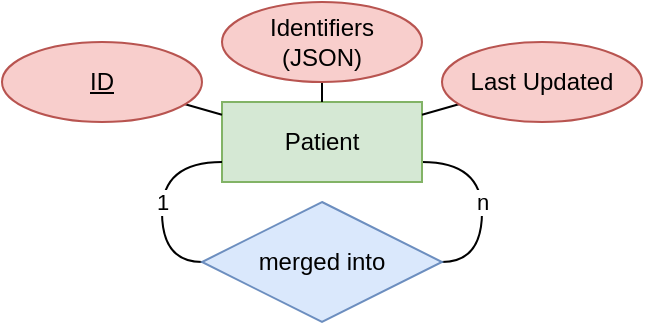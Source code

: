 <mxfile version="24.5.3" type="device">
  <diagram id="rJMznjcDXpYuQR6Z_p13" name="Page-1">
    <mxGraphModel dx="880" dy="538" grid="1" gridSize="10" guides="1" tooltips="1" connect="1" arrows="1" fold="1" page="0" pageScale="1" pageWidth="850" pageHeight="1100" math="0" shadow="0">
      <root>
        <mxCell id="0" />
        <mxCell id="1" parent="0" />
        <mxCell id="X-1AgrNVCeqI0YY_wQ-H-22" value="n" style="edgeStyle=orthogonalEdgeStyle;rounded=0;orthogonalLoop=1;jettySize=auto;html=1;endArrow=none;endFill=0;curved=1;entryX=1;entryY=0.5;entryDx=0;entryDy=0;" parent="1" source="X-1AgrNVCeqI0YY_wQ-H-1" target="X-1AgrNVCeqI0YY_wQ-H-21" edge="1">
          <mxGeometry relative="1" as="geometry">
            <Array as="points">
              <mxPoint x="340" y="150" />
              <mxPoint x="340" y="200" />
            </Array>
          </mxGeometry>
        </mxCell>
        <mxCell id="X-1AgrNVCeqI0YY_wQ-H-1" value="Patient" style="whiteSpace=wrap;html=1;align=center;fillColor=#d5e8d4;strokeColor=#82b366;" parent="1" vertex="1">
          <mxGeometry x="210" y="120" width="100" height="40" as="geometry" />
        </mxCell>
        <mxCell id="X-1AgrNVCeqI0YY_wQ-H-14" style="edgeStyle=none;rounded=0;orthogonalLoop=1;jettySize=auto;html=1;endArrow=none;endFill=0;" parent="1" source="X-1AgrNVCeqI0YY_wQ-H-10" target="X-1AgrNVCeqI0YY_wQ-H-1" edge="1">
          <mxGeometry relative="1" as="geometry" />
        </mxCell>
        <mxCell id="X-1AgrNVCeqI0YY_wQ-H-10" value="ID" style="ellipse;whiteSpace=wrap;html=1;align=center;fontStyle=4;fillColor=#f8cecc;strokeColor=#b85450;" parent="1" vertex="1">
          <mxGeometry x="100" y="90" width="100" height="40" as="geometry" />
        </mxCell>
        <mxCell id="X-1AgrNVCeqI0YY_wQ-H-16" style="edgeStyle=none;rounded=0;orthogonalLoop=1;jettySize=auto;html=1;endArrow=none;endFill=0;" parent="1" source="X-1AgrNVCeqI0YY_wQ-H-12" target="X-1AgrNVCeqI0YY_wQ-H-1" edge="1">
          <mxGeometry relative="1" as="geometry" />
        </mxCell>
        <mxCell id="X-1AgrNVCeqI0YY_wQ-H-12" value="Identifiers&lt;div&gt;(JSON)&lt;/div&gt;" style="ellipse;whiteSpace=wrap;html=1;align=center;fillColor=#f8cecc;strokeColor=#b85450;" parent="1" vertex="1">
          <mxGeometry x="210" y="70" width="100" height="40" as="geometry" />
        </mxCell>
        <mxCell id="X-1AgrNVCeqI0YY_wQ-H-17" style="edgeStyle=none;rounded=0;orthogonalLoop=1;jettySize=auto;html=1;endArrow=none;endFill=0;" parent="1" source="X-1AgrNVCeqI0YY_wQ-H-13" target="X-1AgrNVCeqI0YY_wQ-H-1" edge="1">
          <mxGeometry relative="1" as="geometry" />
        </mxCell>
        <mxCell id="X-1AgrNVCeqI0YY_wQ-H-13" value="Last Updated" style="ellipse;whiteSpace=wrap;html=1;align=center;fillColor=#f8cecc;strokeColor=#b85450;" parent="1" vertex="1">
          <mxGeometry x="320" y="90" width="100" height="40" as="geometry" />
        </mxCell>
        <mxCell id="X-1AgrNVCeqI0YY_wQ-H-23" value="1" style="edgeStyle=orthogonalEdgeStyle;curved=1;rounded=0;orthogonalLoop=1;jettySize=auto;html=1;endArrow=none;endFill=0;exitX=0;exitY=0.5;exitDx=0;exitDy=0;" parent="1" source="X-1AgrNVCeqI0YY_wQ-H-21" target="X-1AgrNVCeqI0YY_wQ-H-1" edge="1">
          <mxGeometry relative="1" as="geometry">
            <Array as="points">
              <mxPoint x="180" y="200" />
              <mxPoint x="180" y="150" />
            </Array>
          </mxGeometry>
        </mxCell>
        <mxCell id="X-1AgrNVCeqI0YY_wQ-H-21" value="merged into" style="shape=rhombus;perimeter=rhombusPerimeter;whiteSpace=wrap;html=1;align=center;fillColor=#dae8fc;strokeColor=#6c8ebf;" parent="1" vertex="1">
          <mxGeometry x="200" y="170" width="120" height="60" as="geometry" />
        </mxCell>
      </root>
    </mxGraphModel>
  </diagram>
</mxfile>
